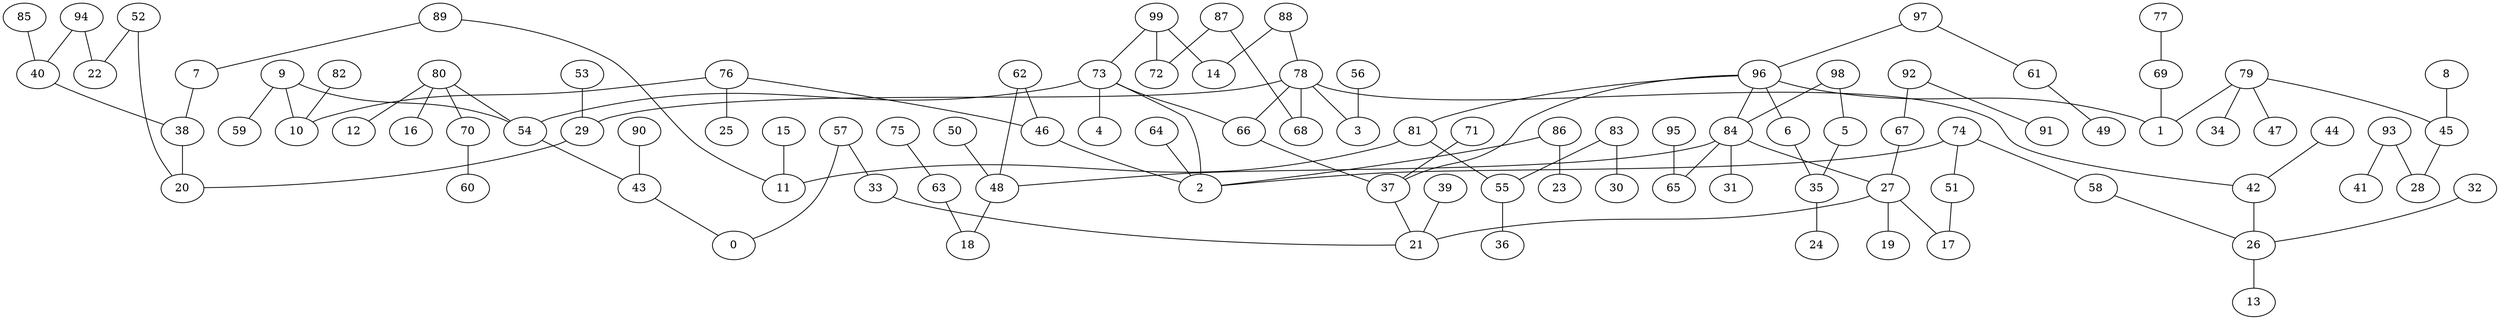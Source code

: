 digraph GG_graph {

subgraph G_graph {
edge [color = black]
"39" -> "21" [dir = none]
"51" -> "17" [dir = none]
"82" -> "10" [dir = none]
"94" -> "40" [dir = none]
"93" -> "41" [dir = none]
"93" -> "28" [dir = none]
"77" -> "69" [dir = none]
"8" -> "45" [dir = none]
"35" -> "24" [dir = none]
"15" -> "11" [dir = none]
"75" -> "63" [dir = none]
"53" -> "29" [dir = none]
"63" -> "18" [dir = none]
"83" -> "30" [dir = none]
"83" -> "55" [dir = none]
"6" -> "35" [dir = none]
"32" -> "26" [dir = none]
"88" -> "14" [dir = none]
"88" -> "78" [dir = none]
"99" -> "72" [dir = none]
"99" -> "73" [dir = none]
"29" -> "20" [dir = none]
"79" -> "47" [dir = none]
"79" -> "34" [dir = none]
"79" -> "45" [dir = none]
"79" -> "1" [dir = none]
"56" -> "3" [dir = none]
"54" -> "43" [dir = none]
"73" -> "2" [dir = none]
"73" -> "66" [dir = none]
"73" -> "4" [dir = none]
"73" -> "54" [dir = none]
"70" -> "60" [dir = none]
"66" -> "37" [dir = none]
"62" -> "48" [dir = none]
"55" -> "36" [dir = none]
"97" -> "61" [dir = none]
"97" -> "96" [dir = none]
"57" -> "33" [dir = none]
"57" -> "0" [dir = none]
"45" -> "28" [dir = none]
"78" -> "42" [dir = none]
"78" -> "29" [dir = none]
"78" -> "3" [dir = none]
"78" -> "68" [dir = none]
"78" -> "66" [dir = none]
"76" -> "10" [dir = none]
"76" -> "25" [dir = none]
"76" -> "46" [dir = none]
"26" -> "13" [dir = none]
"9" -> "59" [dir = none]
"9" -> "54" [dir = none]
"43" -> "0" [dir = none]
"96" -> "1" [dir = none]
"96" -> "6" [dir = none]
"96" -> "81" [dir = none]
"96" -> "84" [dir = none]
"96" -> "37" [dir = none]
"71" -> "37" [dir = none]
"92" -> "91" [dir = none]
"92" -> "67" [dir = none]
"48" -> "18" [dir = none]
"95" -> "65" [dir = none]
"69" -> "1" [dir = none]
"81" -> "11" [dir = none]
"81" -> "55" [dir = none]
"61" -> "49" [dir = none]
"38" -> "20" [dir = none]
"58" -> "26" [dir = none]
"84" -> "65" [dir = none]
"84" -> "31" [dir = none]
"84" -> "48" [dir = none]
"84" -> "27" [dir = none]
"86" -> "23" [dir = none]
"86" -> "2" [dir = none]
"80" -> "12" [dir = none]
"80" -> "70" [dir = none]
"80" -> "16" [dir = none]
"80" -> "54" [dir = none]
"42" -> "26" [dir = none]
"44" -> "42" [dir = none]
"27" -> "17" [dir = none]
"27" -> "19" [dir = none]
"27" -> "21" [dir = none]
"7" -> "38" [dir = none]
"87" -> "68" [dir = none]
"50" -> "48" [dir = none]
"67" -> "27" [dir = none]
"64" -> "2" [dir = none]
"40" -> "38" [dir = none]
"52" -> "22" [dir = none]
"52" -> "20" [dir = none]
"89" -> "11" [dir = none]
"98" -> "5" [dir = none]
"98" -> "84" [dir = none]
"85" -> "40" [dir = none]
"46" -> "2" [dir = none]
"74" -> "2" [dir = none]
"90" -> "43" [dir = none]
"62" -> "46" [dir = none]
"74" -> "58" [dir = none]
"89" -> "7" [dir = none]
"33" -> "21" [dir = none]
"94" -> "22" [dir = none]
"37" -> "21" [dir = none]
"5" -> "35" [dir = none]
"9" -> "10" [dir = none]
"87" -> "72" [dir = none]
"99" -> "14" [dir = none]
"74" -> "51" [dir = none]
}

}

